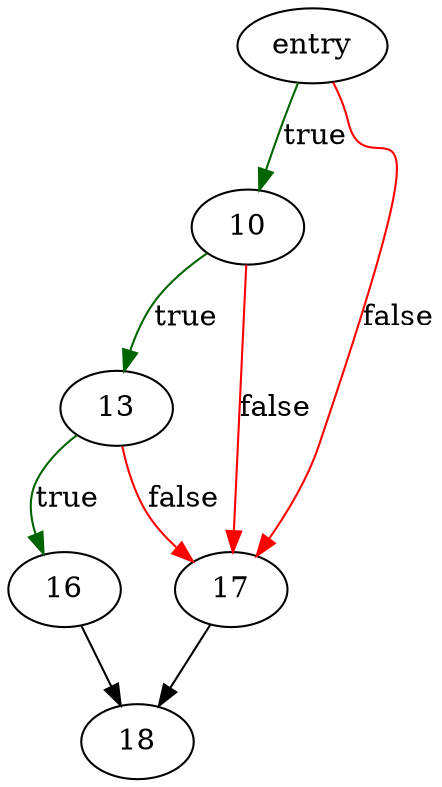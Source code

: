 digraph "sqlite3SafetyCheckSickOrOk" {
	// Node definitions.
	1 [label=entry];
	10;
	13;
	16;
	17;
	18;

	// Edge definitions.
	1 -> 10 [
		color=darkgreen
		label=true
	];
	1 -> 17 [
		color=red
		label=false
	];
	10 -> 13 [
		color=darkgreen
		label=true
	];
	10 -> 17 [
		color=red
		label=false
	];
	13 -> 16 [
		color=darkgreen
		label=true
	];
	13 -> 17 [
		color=red
		label=false
	];
	16 -> 18;
	17 -> 18;
}